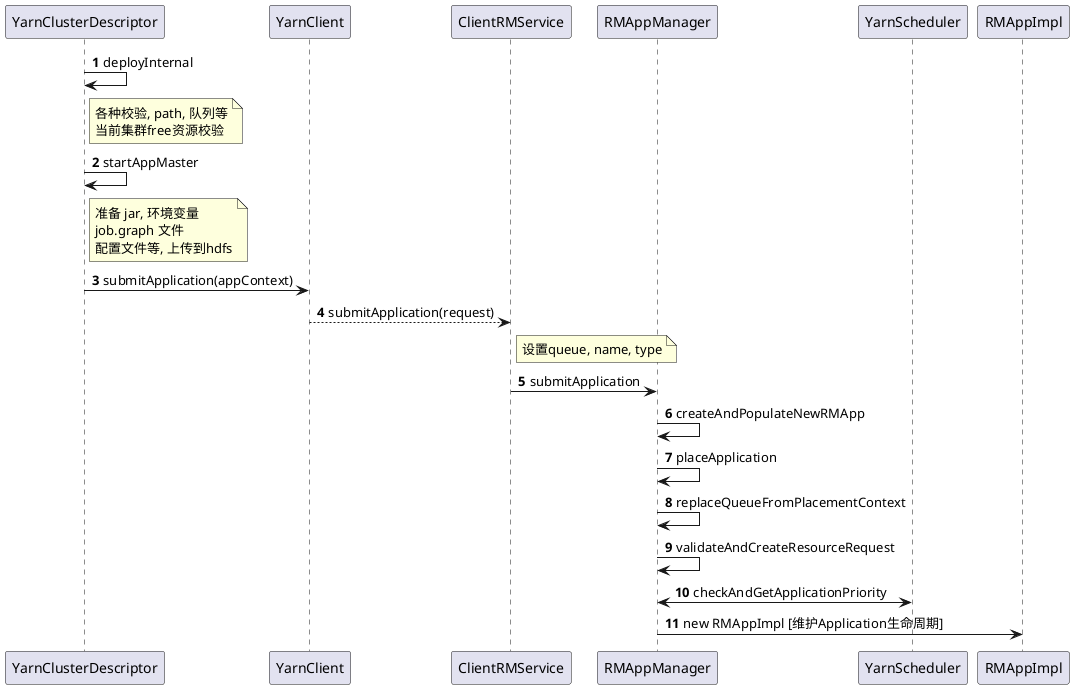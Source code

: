 @startuml
'https://plantuml.com/sequence-diagram

autonumber
YarnClusterDescriptor -> YarnClusterDescriptor: deployInternal
    note right of YarnClusterDescriptor
      各种校验, path, 队列等
      当前集群free资源校验
    end note
    YarnClusterDescriptor -> YarnClusterDescriptor: startAppMaster
    note right of YarnClusterDescriptor
      准备 jar, 环境变量
      job.graph 文件
      配置文件等, 上传到hdfs
    end note
YarnClusterDescriptor -> YarnClient : submitApplication(appContext)
YarnClient --> ClientRMService: submitApplication(request)

    note right of ClientRMService
        设置queue, name, type
    end note
ClientRMService -> RMAppManager: submitApplication

RMAppManager -> RMAppManager: createAndPopulateNewRMApp
  RMAppManager -> RMAppManager: placeApplication
  RMAppManager -> RMAppManager: replaceQueueFromPlacementContext
  RMAppManager -> RMAppManager: validateAndCreateResourceRequest
  RMAppManager <-> YarnScheduler: checkAndGetApplicationPriority

RMAppManager -> RMAppImpl: new RMAppImpl [维护Application生命周期]


@enduml